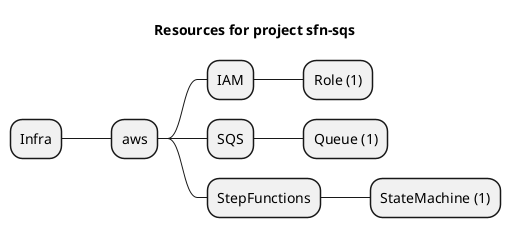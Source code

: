@startmindmap
title Resources for project sfn-sqs
skinparam monochrome true
+ Infra
++ aws
+++ IAM
++++ Role (1)
+++ SQS
++++ Queue (1)
+++ StepFunctions
++++ StateMachine (1)
@endmindmap